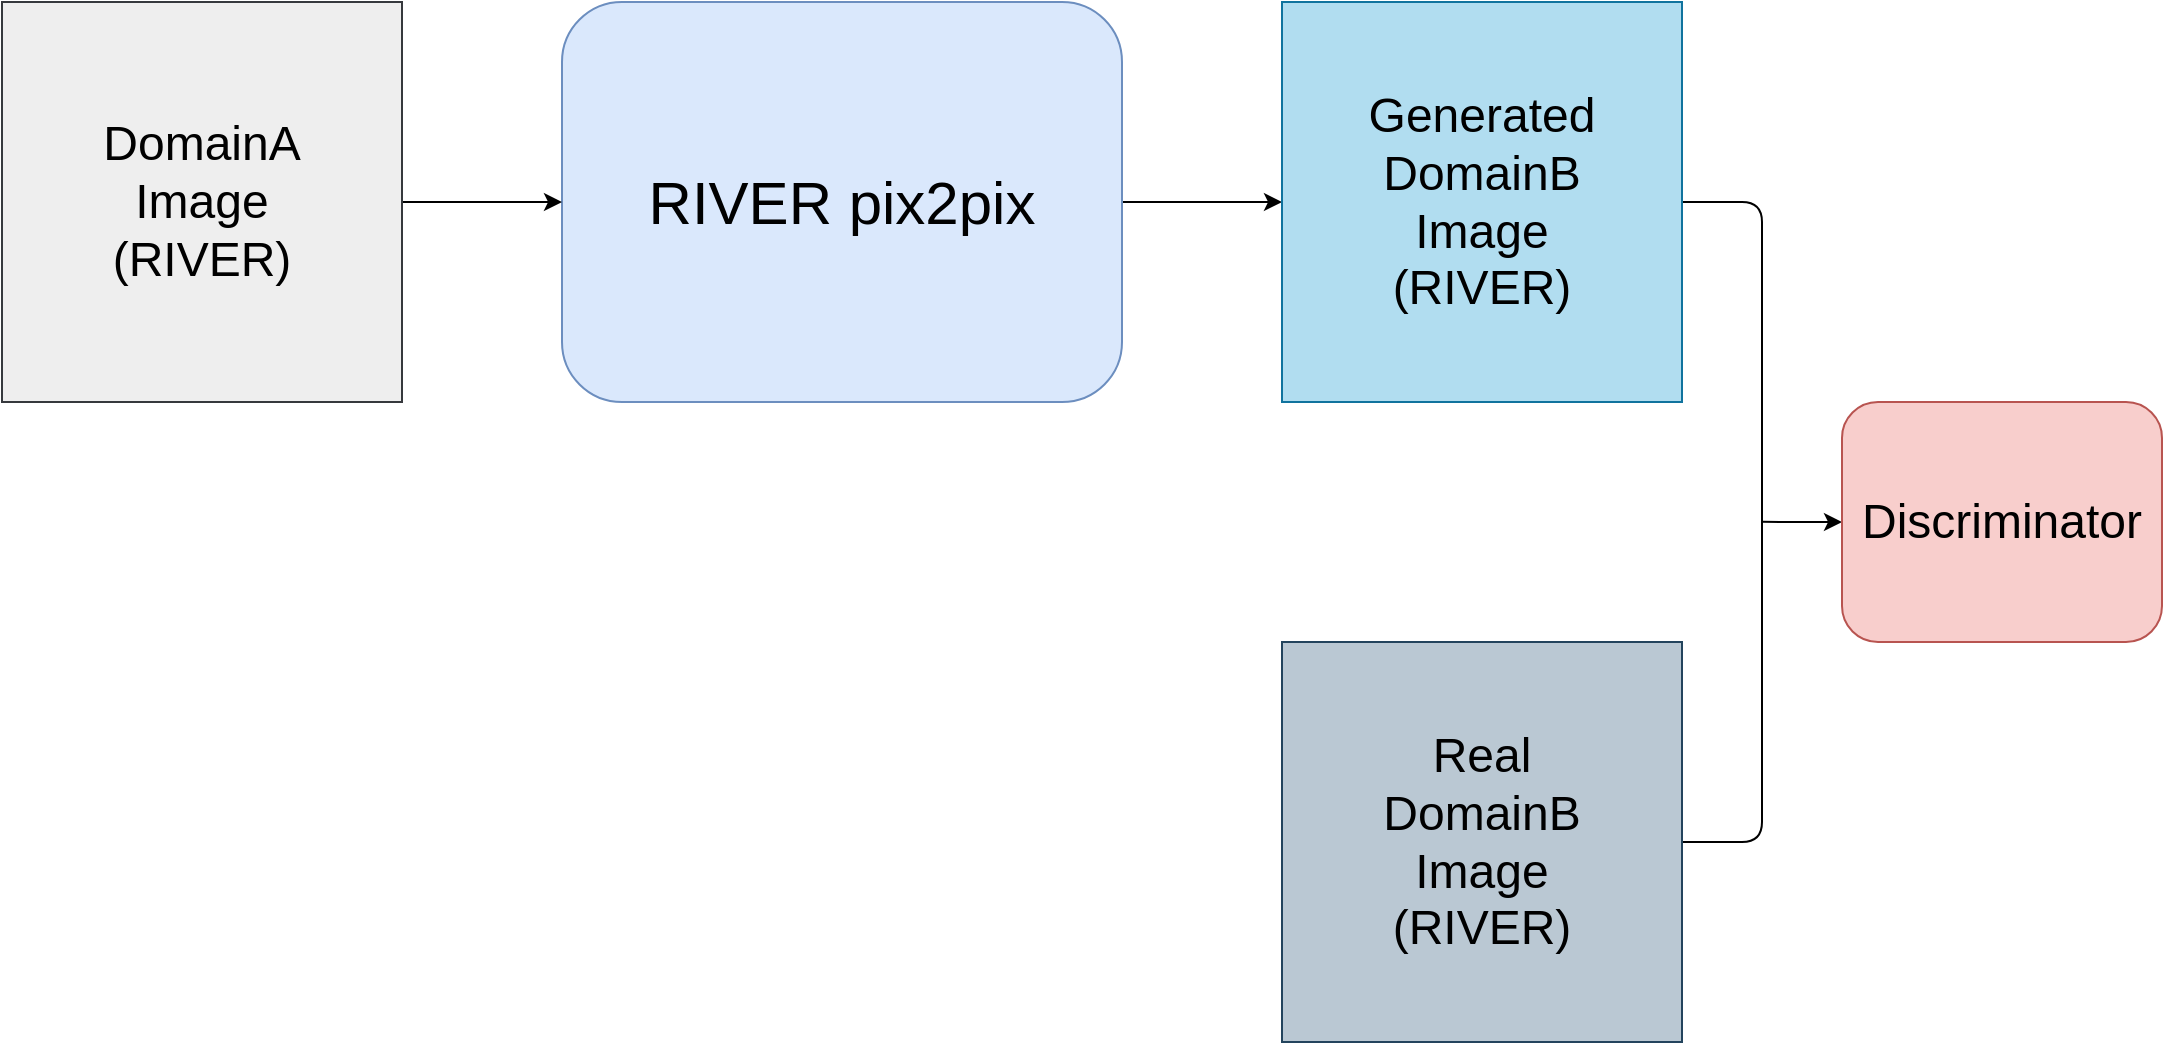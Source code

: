 <mxfile>
    <diagram id="YYZY1Lt_C1Jr21OVEaK_" name="Page-1">
        <mxGraphModel dx="2080" dy="1204" grid="1" gridSize="10" guides="1" tooltips="1" connect="1" arrows="1" fold="1" page="0" pageScale="1" pageWidth="1169" pageHeight="827" background="#FFFFFF" math="0" shadow="0">
            <root>
                <mxCell id="0"/>
                <mxCell id="1" parent="0"/>
                <mxCell id="2" style="edgeStyle=none;html=1;exitX=1;exitY=0.5;exitDx=0;exitDy=0;entryX=0;entryY=0.5;entryDx=0;entryDy=0;fontSize=24;shadow=0;" edge="1" parent="1" source="3" target="7">
                    <mxGeometry relative="1" as="geometry"/>
                </mxCell>
                <mxCell id="3" value="&lt;font style=&quot;font-size: 30px;&quot;&gt;RIVER pix2pix&lt;/font&gt;" style="rounded=1;whiteSpace=wrap;html=1;fillColor=#dae8fc;strokeColor=#6c8ebf;shadow=0;" vertex="1" parent="1">
                    <mxGeometry x="320" y="40" width="280" height="200" as="geometry"/>
                </mxCell>
                <mxCell id="4" style="edgeStyle=none;html=1;exitX=1;exitY=0.5;exitDx=0;exitDy=0;entryX=0;entryY=0.5;entryDx=0;entryDy=0;fontSize=24;shadow=0;" edge="1" parent="1" source="5" target="3">
                    <mxGeometry relative="1" as="geometry"/>
                </mxCell>
                <mxCell id="5" value="DomainA&lt;br&gt;Image&lt;br&gt;(RIVER)" style="whiteSpace=wrap;html=1;aspect=fixed;fontSize=24;fillColor=#eeeeee;strokeColor=#36393d;shadow=0;" vertex="1" parent="1">
                    <mxGeometry x="40" y="40" width="200" height="200" as="geometry"/>
                </mxCell>
                <mxCell id="6" style="edgeStyle=orthogonalEdgeStyle;html=1;exitX=1;exitY=0.5;exitDx=0;exitDy=0;entryX=1;entryY=0.5;entryDx=0;entryDy=0;fontSize=24;startArrow=none;startFill=0;shadow=0;endArrow=none;endFill=0;" edge="1" parent="1" source="7" target="8">
                    <mxGeometry relative="1" as="geometry">
                        <Array as="points">
                            <mxPoint x="920" y="140"/>
                            <mxPoint x="920" y="460"/>
                        </Array>
                    </mxGeometry>
                </mxCell>
                <mxCell id="7" value="Generated&lt;br&gt;DomainB&lt;br&gt;Image&lt;br&gt;(RIVER)" style="whiteSpace=wrap;html=1;aspect=fixed;fontSize=24;fillColor=#b1ddf0;strokeColor=#10739e;shadow=0;" vertex="1" parent="1">
                    <mxGeometry x="680" y="40" width="200" height="200" as="geometry"/>
                </mxCell>
                <mxCell id="8" value="Real&lt;br&gt;DomainB&lt;br&gt;Image&lt;br&gt;(RIVER)" style="whiteSpace=wrap;html=1;aspect=fixed;fontSize=24;fillColor=#bac8d3;strokeColor=#23445d;shadow=0;" vertex="1" parent="1">
                    <mxGeometry x="680" y="360" width="200" height="200" as="geometry"/>
                </mxCell>
                <mxCell id="9" style="edgeStyle=orthogonalEdgeStyle;html=1;exitX=0;exitY=0.5;exitDx=0;exitDy=0;shadow=0;fontSize=24;startArrow=classic;startFill=1;endArrow=none;endFill=0;" edge="1" parent="1" source="10">
                    <mxGeometry relative="1" as="geometry">
                        <mxPoint x="920" y="299.909" as="targetPoint"/>
                    </mxGeometry>
                </mxCell>
                <mxCell id="10" value="Discriminator" style="rounded=1;whiteSpace=wrap;html=1;shadow=0;fontSize=24;fillColor=#f8cecc;strokeColor=#b85450;align=center;" vertex="1" parent="1">
                    <mxGeometry x="960" y="240" width="160" height="120" as="geometry"/>
                </mxCell>
            </root>
        </mxGraphModel>
    </diagram>
</mxfile>